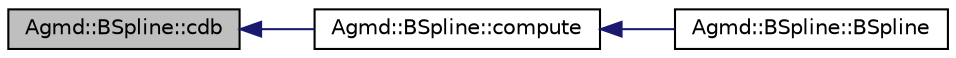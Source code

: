 digraph "Agmd::BSpline::cdb"
{
  edge [fontname="Helvetica",fontsize="10",labelfontname="Helvetica",labelfontsize="10"];
  node [fontname="Helvetica",fontsize="10",shape=record];
  rankdir="LR";
  Node1 [label="Agmd::BSpline::cdb",height=0.2,width=0.4,color="black", fillcolor="grey75", style="filled" fontcolor="black"];
  Node1 -> Node2 [dir="back",color="midnightblue",fontsize="10",style="solid",fontname="Helvetica"];
  Node2 [label="Agmd::BSpline::compute",height=0.2,width=0.4,color="black", fillcolor="white", style="filled",URL="$class_agmd_1_1_b_spline.html#a00da37dc51263b61be82f3ff933b392e"];
  Node2 -> Node3 [dir="back",color="midnightblue",fontsize="10",style="solid",fontname="Helvetica"];
  Node3 [label="Agmd::BSpline::BSpline",height=0.2,width=0.4,color="black", fillcolor="white", style="filled",URL="$class_agmd_1_1_b_spline.html#a8046af3910354146765ff276d13671d4"];
}
